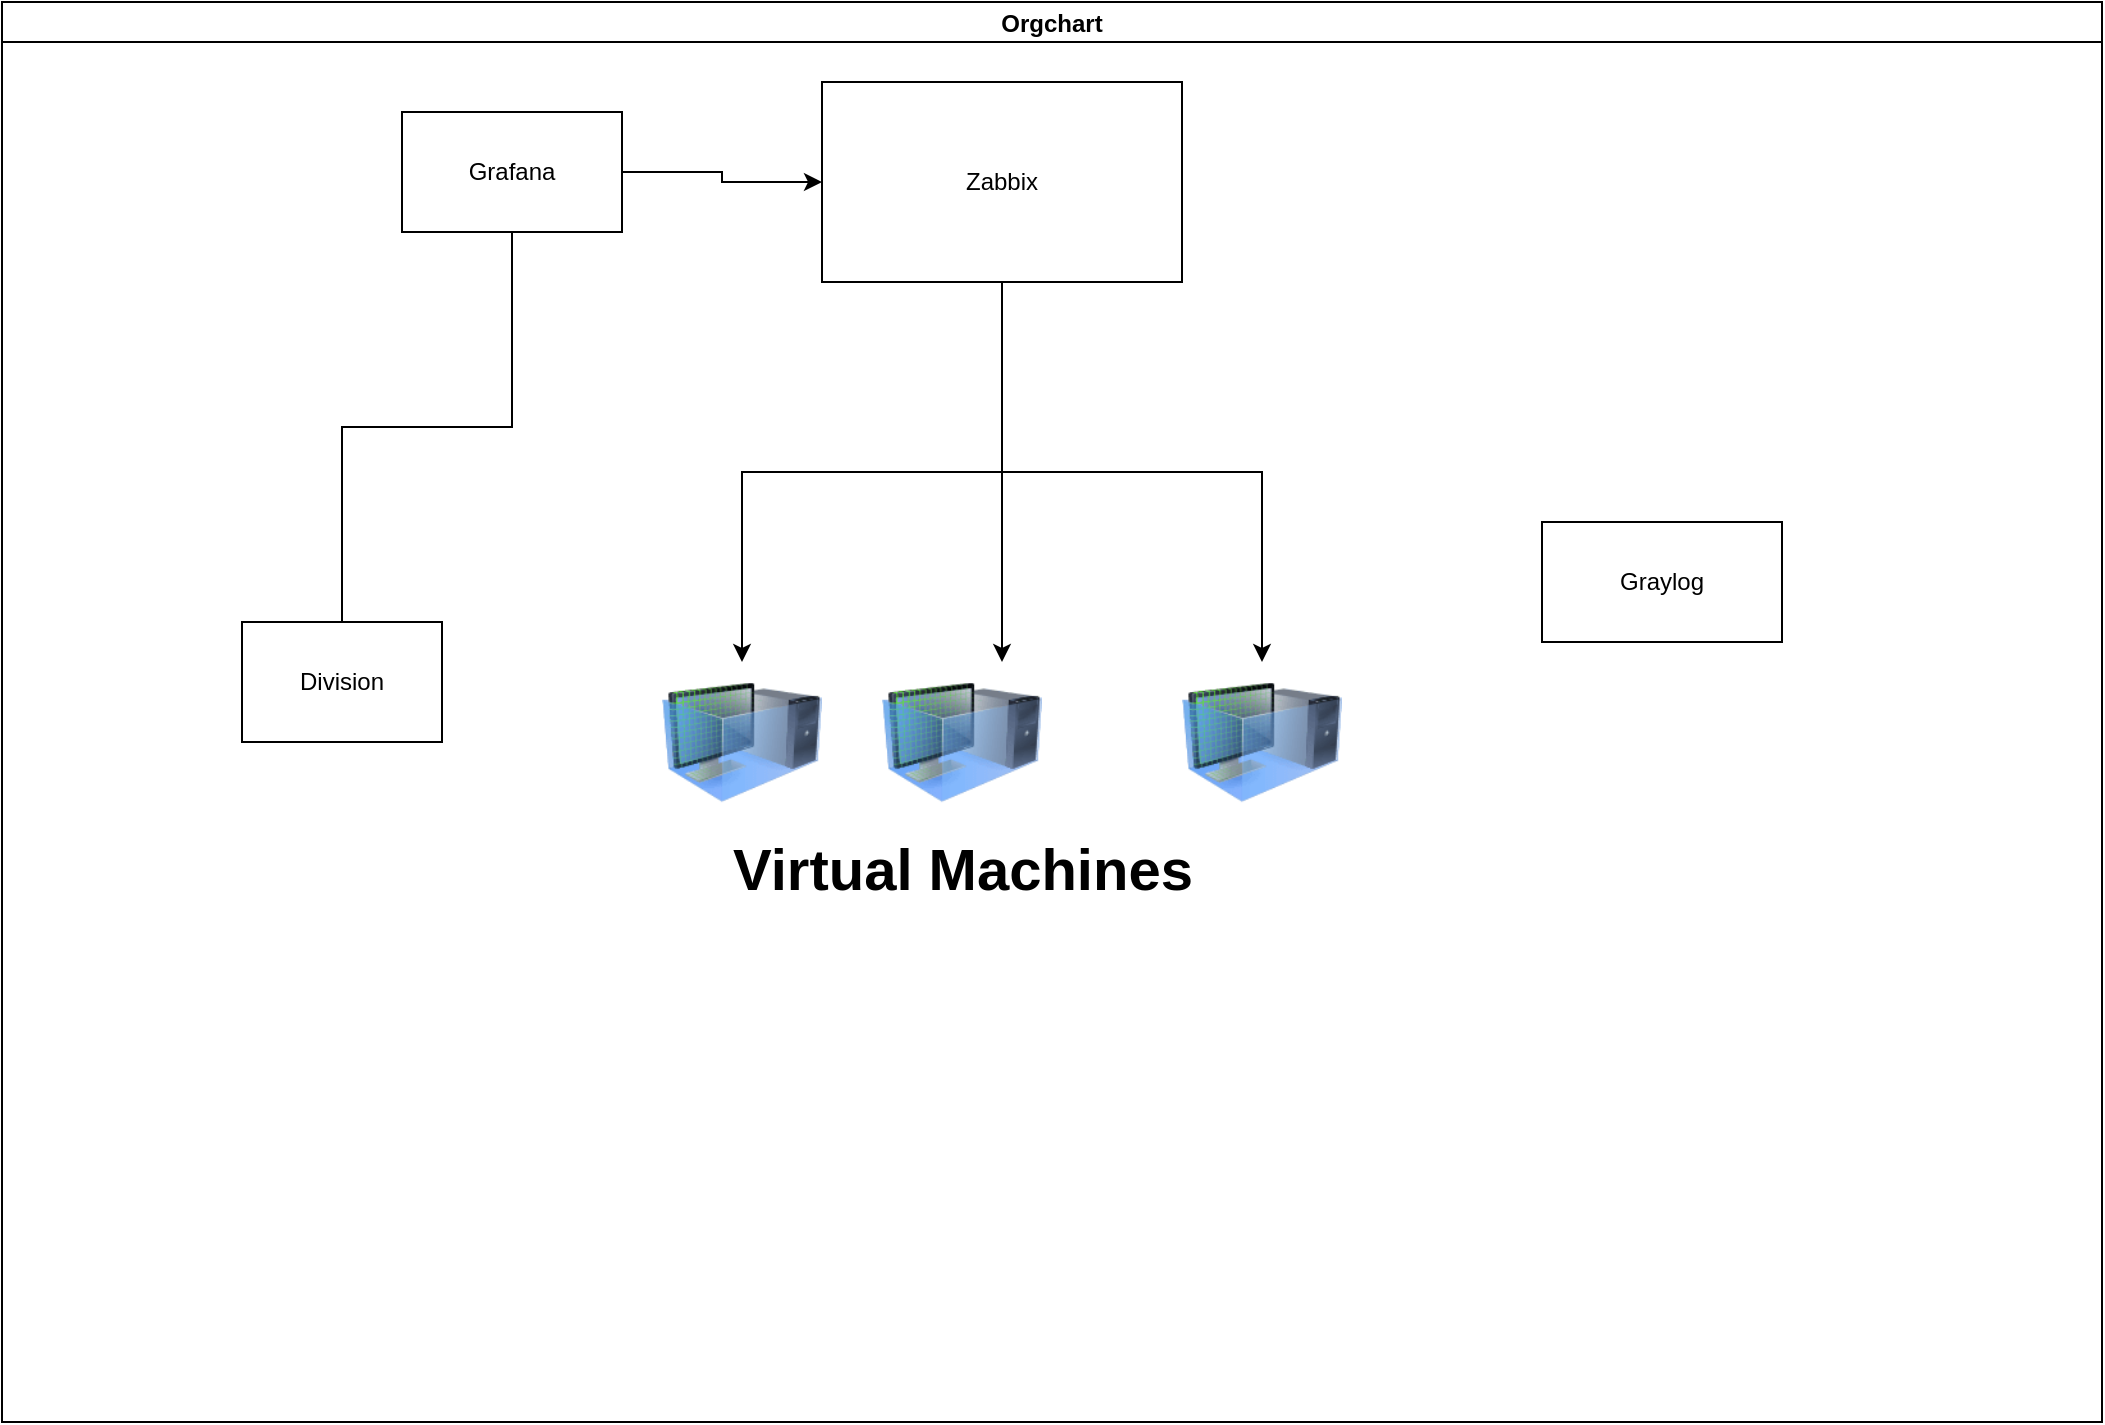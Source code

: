 <mxfile version="15.8.6" type="github">
  <diagram id="nU6tx-ifqsFC6Z16fRk6" name="Page-1">
    <mxGraphModel dx="1422" dy="767" grid="1" gridSize="10" guides="1" tooltips="1" connect="1" arrows="1" fold="1" page="1" pageScale="1" pageWidth="1200" pageHeight="1600" background="none" math="0" shadow="0">
      <root>
        <mxCell id="0" />
        <mxCell id="1" parent="0" />
        <mxCell id="FWQGC3e0asA12aloIRzu-1" value="Orgchart" style="swimlane;startSize=20;horizontal=1;containerType=tree;newEdgeStyle={&quot;edgeStyle&quot;:&quot;elbowEdgeStyle&quot;,&quot;startArrow&quot;:&quot;none&quot;,&quot;endArrow&quot;:&quot;none&quot;};" vertex="1" parent="1">
          <mxGeometry x="90" y="40" width="1050" height="710" as="geometry" />
        </mxCell>
        <mxCell id="FWQGC3e0asA12aloIRzu-2" value="" style="edgeStyle=elbowEdgeStyle;elbow=vertical;startArrow=none;endArrow=none;rounded=0;" edge="1" parent="FWQGC3e0asA12aloIRzu-1" source="FWQGC3e0asA12aloIRzu-4" target="FWQGC3e0asA12aloIRzu-5">
          <mxGeometry relative="1" as="geometry" />
        </mxCell>
        <mxCell id="FWQGC3e0asA12aloIRzu-9" style="edgeStyle=orthogonalEdgeStyle;rounded=0;orthogonalLoop=1;jettySize=auto;html=1;entryX=0;entryY=0.5;entryDx=0;entryDy=0;" edge="1" parent="FWQGC3e0asA12aloIRzu-1" source="FWQGC3e0asA12aloIRzu-4" target="FWQGC3e0asA12aloIRzu-7">
          <mxGeometry relative="1" as="geometry" />
        </mxCell>
        <UserObject label="Grafana" treeRoot="1" id="FWQGC3e0asA12aloIRzu-4">
          <mxCell style="whiteSpace=wrap;html=1;align=center;treeFolding=1;treeMoving=1;newEdgeStyle={&quot;edgeStyle&quot;:&quot;elbowEdgeStyle&quot;,&quot;startArrow&quot;:&quot;none&quot;,&quot;endArrow&quot;:&quot;none&quot;};" vertex="1" parent="FWQGC3e0asA12aloIRzu-1">
            <mxGeometry x="200" y="55" width="110" height="60" as="geometry" />
          </mxCell>
        </UserObject>
        <mxCell id="FWQGC3e0asA12aloIRzu-5" value="Division" style="whiteSpace=wrap;html=1;align=center;verticalAlign=middle;treeFolding=1;treeMoving=1;newEdgeStyle={&quot;edgeStyle&quot;:&quot;elbowEdgeStyle&quot;,&quot;startArrow&quot;:&quot;none&quot;,&quot;endArrow&quot;:&quot;none&quot;};" vertex="1" parent="FWQGC3e0asA12aloIRzu-1">
          <mxGeometry x="120" y="310" width="100" height="60" as="geometry" />
        </mxCell>
        <mxCell id="FWQGC3e0asA12aloIRzu-15" style="edgeStyle=orthogonalEdgeStyle;rounded=0;orthogonalLoop=1;jettySize=auto;html=1;entryX=0.75;entryY=0;entryDx=0;entryDy=0;fontSize=29;" edge="1" parent="FWQGC3e0asA12aloIRzu-1" source="FWQGC3e0asA12aloIRzu-7" target="FWQGC3e0asA12aloIRzu-13">
          <mxGeometry relative="1" as="geometry" />
        </mxCell>
        <mxCell id="FWQGC3e0asA12aloIRzu-17" style="edgeStyle=orthogonalEdgeStyle;rounded=0;orthogonalLoop=1;jettySize=auto;html=1;fontSize=29;" edge="1" parent="FWQGC3e0asA12aloIRzu-1" source="FWQGC3e0asA12aloIRzu-7" target="FWQGC3e0asA12aloIRzu-12">
          <mxGeometry relative="1" as="geometry" />
        </mxCell>
        <mxCell id="FWQGC3e0asA12aloIRzu-19" style="edgeStyle=orthogonalEdgeStyle;rounded=0;orthogonalLoop=1;jettySize=auto;html=1;entryX=0.5;entryY=0;entryDx=0;entryDy=0;fontSize=29;" edge="1" parent="FWQGC3e0asA12aloIRzu-1" source="FWQGC3e0asA12aloIRzu-7" target="FWQGC3e0asA12aloIRzu-14">
          <mxGeometry relative="1" as="geometry" />
        </mxCell>
        <UserObject label="Zabbix" treeRoot="1" id="FWQGC3e0asA12aloIRzu-7">
          <mxCell style="whiteSpace=wrap;html=1;align=center;treeFolding=1;treeMoving=1;newEdgeStyle={&quot;edgeStyle&quot;:&quot;elbowEdgeStyle&quot;,&quot;startArrow&quot;:&quot;none&quot;,&quot;endArrow&quot;:&quot;none&quot;};" vertex="1" parent="FWQGC3e0asA12aloIRzu-1">
            <mxGeometry x="410" y="40" width="180" height="100" as="geometry" />
          </mxCell>
        </UserObject>
        <UserObject label="Graylog" treeRoot="1" id="FWQGC3e0asA12aloIRzu-10">
          <mxCell style="whiteSpace=wrap;html=1;align=center;treeFolding=1;treeMoving=1;newEdgeStyle={&quot;edgeStyle&quot;:&quot;elbowEdgeStyle&quot;,&quot;startArrow&quot;:&quot;none&quot;,&quot;endArrow&quot;:&quot;none&quot;};" vertex="1" parent="FWQGC3e0asA12aloIRzu-1">
            <mxGeometry x="770" y="260" width="120" height="60" as="geometry" />
          </mxCell>
        </UserObject>
        <mxCell id="FWQGC3e0asA12aloIRzu-12" value="" style="image;html=1;image=img/lib/clip_art/computers/Virtual_Machine_128x128.png" vertex="1" parent="FWQGC3e0asA12aloIRzu-1">
          <mxGeometry x="330" y="330" width="80" height="80" as="geometry" />
        </mxCell>
        <mxCell id="FWQGC3e0asA12aloIRzu-13" value="&lt;b&gt;&lt;font style=&quot;font-size: 29px&quot;&gt;Virtual Machines&lt;/font&gt;&lt;/b&gt;" style="image;html=1;image=img/lib/clip_art/computers/Virtual_Machine_128x128.png" vertex="1" parent="FWQGC3e0asA12aloIRzu-1">
          <mxGeometry x="440" y="330" width="80" height="80" as="geometry" />
        </mxCell>
        <mxCell id="FWQGC3e0asA12aloIRzu-14" value="" style="image;html=1;image=img/lib/clip_art/computers/Virtual_Machine_128x128.png" vertex="1" parent="FWQGC3e0asA12aloIRzu-1">
          <mxGeometry x="590" y="330" width="80" height="80" as="geometry" />
        </mxCell>
      </root>
    </mxGraphModel>
  </diagram>
</mxfile>
